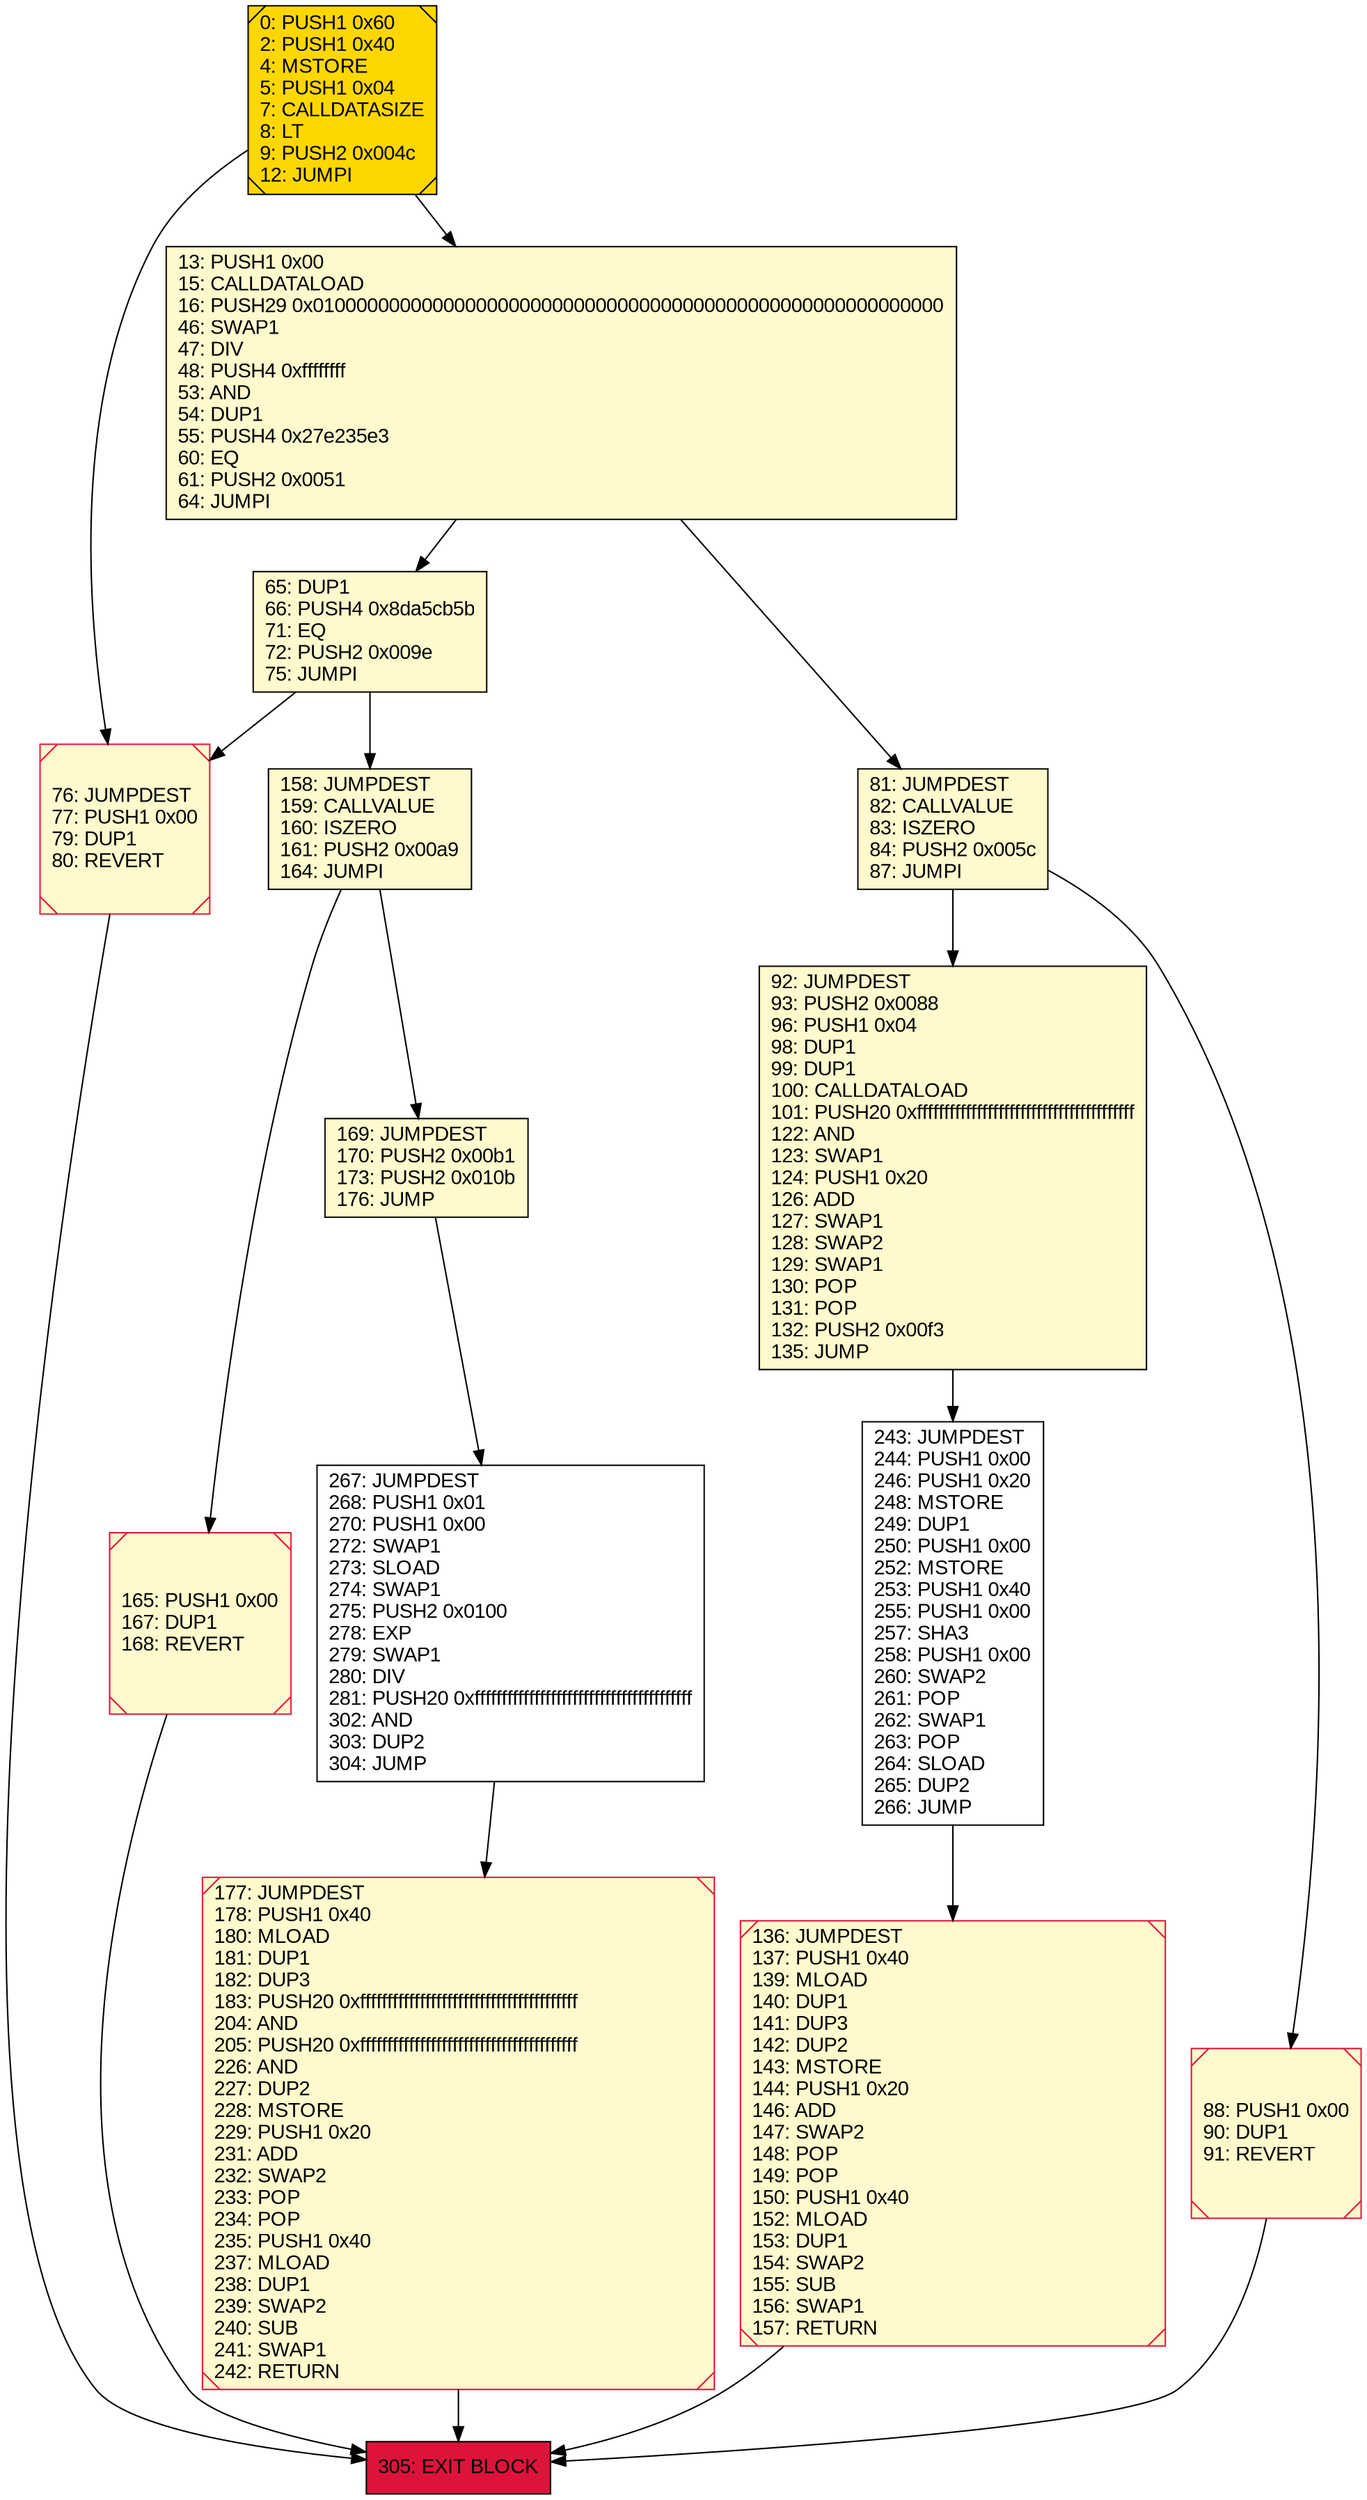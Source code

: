 digraph G {
bgcolor=transparent rankdir=UD;
node [shape=box style=filled color=black fillcolor=white fontname=arial fontcolor=black];
177 [label="177: JUMPDEST\l178: PUSH1 0x40\l180: MLOAD\l181: DUP1\l182: DUP3\l183: PUSH20 0xffffffffffffffffffffffffffffffffffffffff\l204: AND\l205: PUSH20 0xffffffffffffffffffffffffffffffffffffffff\l226: AND\l227: DUP2\l228: MSTORE\l229: PUSH1 0x20\l231: ADD\l232: SWAP2\l233: POP\l234: POP\l235: PUSH1 0x40\l237: MLOAD\l238: DUP1\l239: SWAP2\l240: SUB\l241: SWAP1\l242: RETURN\l" fillcolor=lemonchiffon shape=Msquare color=crimson ];
165 [label="165: PUSH1 0x00\l167: DUP1\l168: REVERT\l" fillcolor=lemonchiffon shape=Msquare color=crimson ];
65 [label="65: DUP1\l66: PUSH4 0x8da5cb5b\l71: EQ\l72: PUSH2 0x009e\l75: JUMPI\l" fillcolor=lemonchiffon ];
0 [label="0: PUSH1 0x60\l2: PUSH1 0x40\l4: MSTORE\l5: PUSH1 0x04\l7: CALLDATASIZE\l8: LT\l9: PUSH2 0x004c\l12: JUMPI\l" fillcolor=lemonchiffon shape=Msquare fillcolor=gold ];
92 [label="92: JUMPDEST\l93: PUSH2 0x0088\l96: PUSH1 0x04\l98: DUP1\l99: DUP1\l100: CALLDATALOAD\l101: PUSH20 0xffffffffffffffffffffffffffffffffffffffff\l122: AND\l123: SWAP1\l124: PUSH1 0x20\l126: ADD\l127: SWAP1\l128: SWAP2\l129: SWAP1\l130: POP\l131: POP\l132: PUSH2 0x00f3\l135: JUMP\l" fillcolor=lemonchiffon ];
243 [label="243: JUMPDEST\l244: PUSH1 0x00\l246: PUSH1 0x20\l248: MSTORE\l249: DUP1\l250: PUSH1 0x00\l252: MSTORE\l253: PUSH1 0x40\l255: PUSH1 0x00\l257: SHA3\l258: PUSH1 0x00\l260: SWAP2\l261: POP\l262: SWAP1\l263: POP\l264: SLOAD\l265: DUP2\l266: JUMP\l" ];
76 [label="76: JUMPDEST\l77: PUSH1 0x00\l79: DUP1\l80: REVERT\l" fillcolor=lemonchiffon shape=Msquare color=crimson ];
81 [label="81: JUMPDEST\l82: CALLVALUE\l83: ISZERO\l84: PUSH2 0x005c\l87: JUMPI\l" fillcolor=lemonchiffon ];
305 [label="305: EXIT BLOCK\l" fillcolor=crimson ];
158 [label="158: JUMPDEST\l159: CALLVALUE\l160: ISZERO\l161: PUSH2 0x00a9\l164: JUMPI\l" fillcolor=lemonchiffon ];
169 [label="169: JUMPDEST\l170: PUSH2 0x00b1\l173: PUSH2 0x010b\l176: JUMP\l" fillcolor=lemonchiffon ];
267 [label="267: JUMPDEST\l268: PUSH1 0x01\l270: PUSH1 0x00\l272: SWAP1\l273: SLOAD\l274: SWAP1\l275: PUSH2 0x0100\l278: EXP\l279: SWAP1\l280: DIV\l281: PUSH20 0xffffffffffffffffffffffffffffffffffffffff\l302: AND\l303: DUP2\l304: JUMP\l" ];
88 [label="88: PUSH1 0x00\l90: DUP1\l91: REVERT\l" fillcolor=lemonchiffon shape=Msquare color=crimson ];
136 [label="136: JUMPDEST\l137: PUSH1 0x40\l139: MLOAD\l140: DUP1\l141: DUP3\l142: DUP2\l143: MSTORE\l144: PUSH1 0x20\l146: ADD\l147: SWAP2\l148: POP\l149: POP\l150: PUSH1 0x40\l152: MLOAD\l153: DUP1\l154: SWAP2\l155: SUB\l156: SWAP1\l157: RETURN\l" fillcolor=lemonchiffon shape=Msquare color=crimson ];
13 [label="13: PUSH1 0x00\l15: CALLDATALOAD\l16: PUSH29 0x0100000000000000000000000000000000000000000000000000000000\l46: SWAP1\l47: DIV\l48: PUSH4 0xffffffff\l53: AND\l54: DUP1\l55: PUSH4 0x27e235e3\l60: EQ\l61: PUSH2 0x0051\l64: JUMPI\l" fillcolor=lemonchiffon ];
169 -> 267;
158 -> 169;
88 -> 305;
81 -> 88;
136 -> 305;
13 -> 81;
65 -> 76;
92 -> 243;
0 -> 76;
158 -> 165;
65 -> 158;
177 -> 305;
243 -> 136;
165 -> 305;
267 -> 177;
81 -> 92;
76 -> 305;
13 -> 65;
0 -> 13;
}